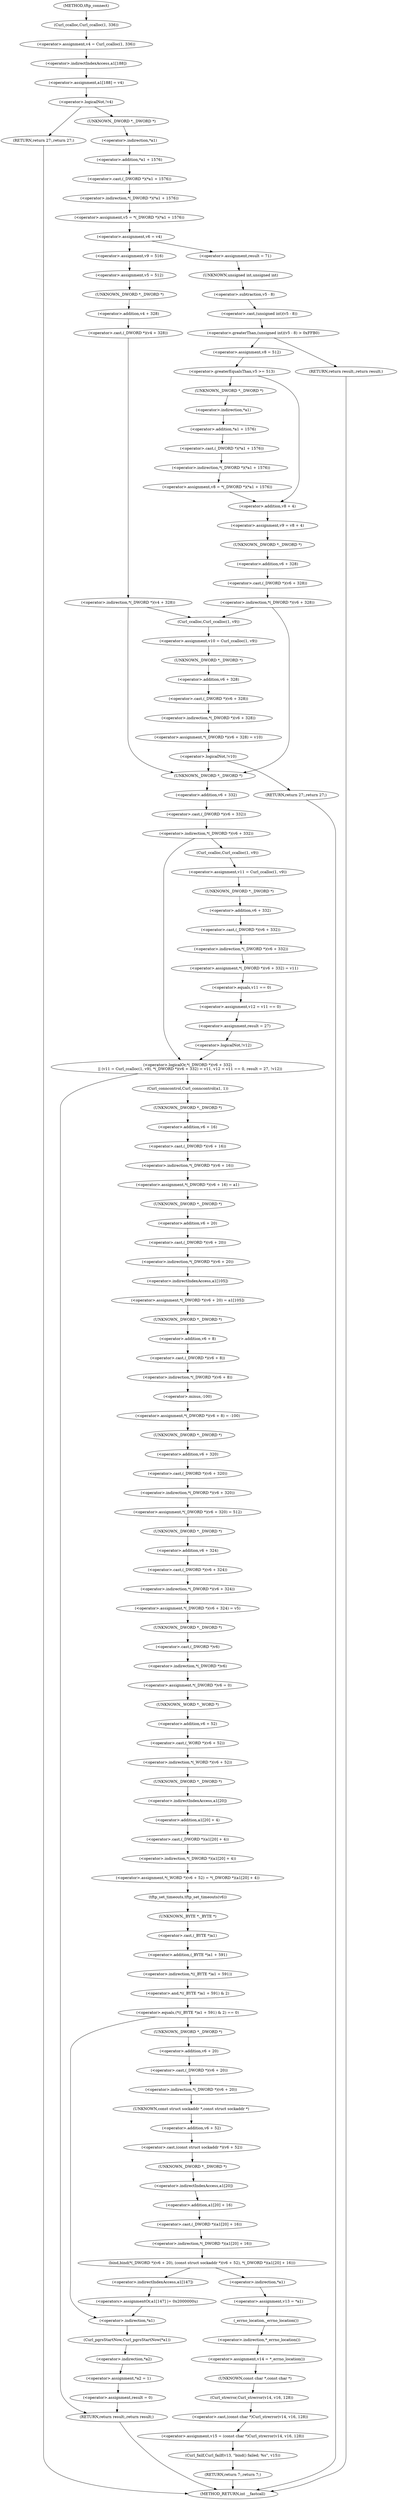 digraph tftp_connect {  
"1000131" [label = "(<operator>.assignment,v4 = Curl_ccalloc(1, 336))" ]
"1000133" [label = "(Curl_ccalloc,Curl_ccalloc(1, 336))" ]
"1000136" [label = "(<operator>.assignment,a1[188] = v4)" ]
"1000137" [label = "(<operator>.indirectIndexAccess,a1[188])" ]
"1000142" [label = "(<operator>.logicalNot,!v4)" ]
"1000144" [label = "(RETURN,return 27;,return 27;)" ]
"1000146" [label = "(<operator>.assignment,v5 = *(_DWORD *)(*a1 + 1576))" ]
"1000148" [label = "(<operator>.indirection,*(_DWORD *)(*a1 + 1576))" ]
"1000149" [label = "(<operator>.cast,(_DWORD *)(*a1 + 1576))" ]
"1000150" [label = "(UNKNOWN,_DWORD *,_DWORD *)" ]
"1000151" [label = "(<operator>.addition,*a1 + 1576)" ]
"1000152" [label = "(<operator>.indirection,*a1)" ]
"1000155" [label = "(<operator>.assignment,v6 = v4)" ]
"1000161" [label = "(<operator>.assignment,result = 71)" ]
"1000165" [label = "(<operator>.greaterThan,(unsigned int)(v5 - 8) > 0xFFB0)" ]
"1000166" [label = "(<operator>.cast,(unsigned int)(v5 - 8))" ]
"1000167" [label = "(UNKNOWN,unsigned int,unsigned int)" ]
"1000168" [label = "(<operator>.subtraction,v5 - 8)" ]
"1000172" [label = "(RETURN,return result;,return result;)" ]
"1000174" [label = "(<operator>.assignment,v8 = 512)" ]
"1000178" [label = "(<operator>.greaterEqualsThan,v5 >= 513)" ]
"1000181" [label = "(<operator>.assignment,v8 = *(_DWORD *)(*a1 + 1576))" ]
"1000183" [label = "(<operator>.indirection,*(_DWORD *)(*a1 + 1576))" ]
"1000184" [label = "(<operator>.cast,(_DWORD *)(*a1 + 1576))" ]
"1000185" [label = "(UNKNOWN,_DWORD *,_DWORD *)" ]
"1000186" [label = "(<operator>.addition,*a1 + 1576)" ]
"1000187" [label = "(<operator>.indirection,*a1)" ]
"1000190" [label = "(<operator>.assignment,v9 = v8 + 4)" ]
"1000192" [label = "(<operator>.addition,v8 + 4)" ]
"1000196" [label = "(<operator>.indirection,*(_DWORD *)(v6 + 328))" ]
"1000197" [label = "(<operator>.cast,(_DWORD *)(v6 + 328))" ]
"1000198" [label = "(UNKNOWN,_DWORD *,_DWORD *)" ]
"1000199" [label = "(<operator>.addition,v6 + 328)" ]
"1000205" [label = "(<operator>.assignment,v9 = 516)" ]
"1000208" [label = "(<operator>.assignment,v5 = 512)" ]
"1000212" [label = "(<operator>.indirection,*(_DWORD *)(v4 + 328))" ]
"1000213" [label = "(<operator>.cast,(_DWORD *)(v4 + 328))" ]
"1000214" [label = "(UNKNOWN,_DWORD *,_DWORD *)" ]
"1000215" [label = "(<operator>.addition,v4 + 328)" ]
"1000219" [label = "(<operator>.assignment,v10 = Curl_ccalloc(1, v9))" ]
"1000221" [label = "(Curl_ccalloc,Curl_ccalloc(1, v9))" ]
"1000224" [label = "(<operator>.assignment,*(_DWORD *)(v6 + 328) = v10)" ]
"1000225" [label = "(<operator>.indirection,*(_DWORD *)(v6 + 328))" ]
"1000226" [label = "(<operator>.cast,(_DWORD *)(v6 + 328))" ]
"1000227" [label = "(UNKNOWN,_DWORD *,_DWORD *)" ]
"1000228" [label = "(<operator>.addition,v6 + 328)" ]
"1000233" [label = "(<operator>.logicalNot,!v10)" ]
"1000235" [label = "(RETURN,return 27;,return 27;)" ]
"1000239" [label = "(<operator>.logicalOr,*(_DWORD *)(v6 + 332)\n    || (v11 = Curl_ccalloc(1, v9), *(_DWORD *)(v6 + 332) = v11, v12 = v11 == 0, result = 27, !v12))" ]
"1000240" [label = "(<operator>.indirection,*(_DWORD *)(v6 + 332))" ]
"1000241" [label = "(<operator>.cast,(_DWORD *)(v6 + 332))" ]
"1000242" [label = "(UNKNOWN,_DWORD *,_DWORD *)" ]
"1000243" [label = "(<operator>.addition,v6 + 332)" ]
"1000247" [label = "(<operator>.assignment,v11 = Curl_ccalloc(1, v9))" ]
"1000249" [label = "(Curl_ccalloc,Curl_ccalloc(1, v9))" ]
"1000253" [label = "(<operator>.assignment,*(_DWORD *)(v6 + 332) = v11)" ]
"1000254" [label = "(<operator>.indirection,*(_DWORD *)(v6 + 332))" ]
"1000255" [label = "(<operator>.cast,(_DWORD *)(v6 + 332))" ]
"1000256" [label = "(UNKNOWN,_DWORD *,_DWORD *)" ]
"1000257" [label = "(<operator>.addition,v6 + 332)" ]
"1000262" [label = "(<operator>.assignment,v12 = v11 == 0)" ]
"1000264" [label = "(<operator>.equals,v11 == 0)" ]
"1000268" [label = "(<operator>.assignment,result = 27)" ]
"1000271" [label = "(<operator>.logicalNot,!v12)" ]
"1000274" [label = "(Curl_conncontrol,Curl_conncontrol(a1, 1))" ]
"1000277" [label = "(<operator>.assignment,*(_DWORD *)(v6 + 16) = a1)" ]
"1000278" [label = "(<operator>.indirection,*(_DWORD *)(v6 + 16))" ]
"1000279" [label = "(<operator>.cast,(_DWORD *)(v6 + 16))" ]
"1000280" [label = "(UNKNOWN,_DWORD *,_DWORD *)" ]
"1000281" [label = "(<operator>.addition,v6 + 16)" ]
"1000285" [label = "(<operator>.assignment,*(_DWORD *)(v6 + 20) = a1[105])" ]
"1000286" [label = "(<operator>.indirection,*(_DWORD *)(v6 + 20))" ]
"1000287" [label = "(<operator>.cast,(_DWORD *)(v6 + 20))" ]
"1000288" [label = "(UNKNOWN,_DWORD *,_DWORD *)" ]
"1000289" [label = "(<operator>.addition,v6 + 20)" ]
"1000292" [label = "(<operator>.indirectIndexAccess,a1[105])" ]
"1000295" [label = "(<operator>.assignment,*(_DWORD *)(v6 + 8) = -100)" ]
"1000296" [label = "(<operator>.indirection,*(_DWORD *)(v6 + 8))" ]
"1000297" [label = "(<operator>.cast,(_DWORD *)(v6 + 8))" ]
"1000298" [label = "(UNKNOWN,_DWORD *,_DWORD *)" ]
"1000299" [label = "(<operator>.addition,v6 + 8)" ]
"1000302" [label = "(<operator>.minus,-100)" ]
"1000304" [label = "(<operator>.assignment,*(_DWORD *)(v6 + 320) = 512)" ]
"1000305" [label = "(<operator>.indirection,*(_DWORD *)(v6 + 320))" ]
"1000306" [label = "(<operator>.cast,(_DWORD *)(v6 + 320))" ]
"1000307" [label = "(UNKNOWN,_DWORD *,_DWORD *)" ]
"1000308" [label = "(<operator>.addition,v6 + 320)" ]
"1000312" [label = "(<operator>.assignment,*(_DWORD *)(v6 + 324) = v5)" ]
"1000313" [label = "(<operator>.indirection,*(_DWORD *)(v6 + 324))" ]
"1000314" [label = "(<operator>.cast,(_DWORD *)(v6 + 324))" ]
"1000315" [label = "(UNKNOWN,_DWORD *,_DWORD *)" ]
"1000316" [label = "(<operator>.addition,v6 + 324)" ]
"1000320" [label = "(<operator>.assignment,*(_DWORD *)v6 = 0)" ]
"1000321" [label = "(<operator>.indirection,*(_DWORD *)v6)" ]
"1000322" [label = "(<operator>.cast,(_DWORD *)v6)" ]
"1000323" [label = "(UNKNOWN,_DWORD *,_DWORD *)" ]
"1000326" [label = "(<operator>.assignment,*(_WORD *)(v6 + 52) = *(_DWORD *)(a1[20] + 4))" ]
"1000327" [label = "(<operator>.indirection,*(_WORD *)(v6 + 52))" ]
"1000328" [label = "(<operator>.cast,(_WORD *)(v6 + 52))" ]
"1000329" [label = "(UNKNOWN,_WORD *,_WORD *)" ]
"1000330" [label = "(<operator>.addition,v6 + 52)" ]
"1000333" [label = "(<operator>.indirection,*(_DWORD *)(a1[20] + 4))" ]
"1000334" [label = "(<operator>.cast,(_DWORD *)(a1[20] + 4))" ]
"1000335" [label = "(UNKNOWN,_DWORD *,_DWORD *)" ]
"1000336" [label = "(<operator>.addition,a1[20] + 4)" ]
"1000337" [label = "(<operator>.indirectIndexAccess,a1[20])" ]
"1000341" [label = "(tftp_set_timeouts,tftp_set_timeouts(v6))" ]
"1000344" [label = "(<operator>.equals,(*((_BYTE *)a1 + 591) & 2) == 0)" ]
"1000345" [label = "(<operator>.and,*((_BYTE *)a1 + 591) & 2)" ]
"1000346" [label = "(<operator>.indirection,*((_BYTE *)a1 + 591))" ]
"1000347" [label = "(<operator>.addition,(_BYTE *)a1 + 591)" ]
"1000348" [label = "(<operator>.cast,(_BYTE *)a1)" ]
"1000349" [label = "(UNKNOWN,_BYTE *,_BYTE *)" ]
"1000356" [label = "(bind,bind(*(_DWORD *)(v6 + 20), (const struct sockaddr *)(v6 + 52), *(_DWORD *)(a1[20] + 16)))" ]
"1000357" [label = "(<operator>.indirection,*(_DWORD *)(v6 + 20))" ]
"1000358" [label = "(<operator>.cast,(_DWORD *)(v6 + 20))" ]
"1000359" [label = "(UNKNOWN,_DWORD *,_DWORD *)" ]
"1000360" [label = "(<operator>.addition,v6 + 20)" ]
"1000363" [label = "(<operator>.cast,(const struct sockaddr *)(v6 + 52))" ]
"1000364" [label = "(UNKNOWN,const struct sockaddr *,const struct sockaddr *)" ]
"1000365" [label = "(<operator>.addition,v6 + 52)" ]
"1000368" [label = "(<operator>.indirection,*(_DWORD *)(a1[20] + 16))" ]
"1000369" [label = "(<operator>.cast,(_DWORD *)(a1[20] + 16))" ]
"1000370" [label = "(UNKNOWN,_DWORD *,_DWORD *)" ]
"1000371" [label = "(<operator>.addition,a1[20] + 16)" ]
"1000372" [label = "(<operator>.indirectIndexAccess,a1[20])" ]
"1000377" [label = "(<operator>.assignment,v13 = *a1)" ]
"1000379" [label = "(<operator>.indirection,*a1)" ]
"1000381" [label = "(<operator>.assignment,v14 = *_errno_location())" ]
"1000383" [label = "(<operator>.indirection,*_errno_location())" ]
"1000384" [label = "(_errno_location,_errno_location())" ]
"1000385" [label = "(<operator>.assignment,v15 = (const char *)Curl_strerror(v14, v16, 128))" ]
"1000387" [label = "(<operator>.cast,(const char *)Curl_strerror(v14, v16, 128))" ]
"1000388" [label = "(UNKNOWN,const char *,const char *)" ]
"1000389" [label = "(Curl_strerror,Curl_strerror(v14, v16, 128))" ]
"1000393" [label = "(Curl_failf,Curl_failf(v13, \"bind() failed; %s\", v15))" ]
"1000397" [label = "(RETURN,return 7;,return 7;)" ]
"1000399" [label = "(<operators>.assignmentOr,a1[147] |= 0x2000000u)" ]
"1000400" [label = "(<operator>.indirectIndexAccess,a1[147])" ]
"1000404" [label = "(Curl_pgrsStartNow,Curl_pgrsStartNow(*a1))" ]
"1000405" [label = "(<operator>.indirection,*a1)" ]
"1000407" [label = "(<operator>.assignment,*a2 = 1)" ]
"1000408" [label = "(<operator>.indirection,*a2)" ]
"1000411" [label = "(<operator>.assignment,result = 0)" ]
"1000414" [label = "(RETURN,return result;,return result;)" ]
"1000114" [label = "(METHOD,tftp_connect)" ]
"1000416" [label = "(METHOD_RETURN,int __fastcall)" ]
  "1000131" -> "1000137" 
  "1000133" -> "1000131" 
  "1000136" -> "1000142" 
  "1000137" -> "1000136" 
  "1000142" -> "1000144" 
  "1000142" -> "1000150" 
  "1000144" -> "1000416" 
  "1000146" -> "1000155" 
  "1000148" -> "1000146" 
  "1000149" -> "1000148" 
  "1000150" -> "1000152" 
  "1000151" -> "1000149" 
  "1000152" -> "1000151" 
  "1000155" -> "1000161" 
  "1000155" -> "1000205" 
  "1000161" -> "1000167" 
  "1000165" -> "1000172" 
  "1000165" -> "1000174" 
  "1000166" -> "1000165" 
  "1000167" -> "1000168" 
  "1000168" -> "1000166" 
  "1000172" -> "1000416" 
  "1000174" -> "1000178" 
  "1000178" -> "1000185" 
  "1000178" -> "1000192" 
  "1000181" -> "1000192" 
  "1000183" -> "1000181" 
  "1000184" -> "1000183" 
  "1000185" -> "1000187" 
  "1000186" -> "1000184" 
  "1000187" -> "1000186" 
  "1000190" -> "1000198" 
  "1000192" -> "1000190" 
  "1000196" -> "1000242" 
  "1000196" -> "1000221" 
  "1000197" -> "1000196" 
  "1000198" -> "1000199" 
  "1000199" -> "1000197" 
  "1000205" -> "1000208" 
  "1000208" -> "1000214" 
  "1000212" -> "1000242" 
  "1000212" -> "1000221" 
  "1000213" -> "1000212" 
  "1000214" -> "1000215" 
  "1000215" -> "1000213" 
  "1000219" -> "1000227" 
  "1000221" -> "1000219" 
  "1000224" -> "1000233" 
  "1000225" -> "1000224" 
  "1000226" -> "1000225" 
  "1000227" -> "1000228" 
  "1000228" -> "1000226" 
  "1000233" -> "1000235" 
  "1000233" -> "1000242" 
  "1000235" -> "1000416" 
  "1000239" -> "1000274" 
  "1000239" -> "1000414" 
  "1000240" -> "1000239" 
  "1000240" -> "1000249" 
  "1000241" -> "1000240" 
  "1000242" -> "1000243" 
  "1000243" -> "1000241" 
  "1000247" -> "1000256" 
  "1000249" -> "1000247" 
  "1000253" -> "1000264" 
  "1000254" -> "1000253" 
  "1000255" -> "1000254" 
  "1000256" -> "1000257" 
  "1000257" -> "1000255" 
  "1000262" -> "1000268" 
  "1000264" -> "1000262" 
  "1000268" -> "1000271" 
  "1000271" -> "1000239" 
  "1000274" -> "1000280" 
  "1000277" -> "1000288" 
  "1000278" -> "1000277" 
  "1000279" -> "1000278" 
  "1000280" -> "1000281" 
  "1000281" -> "1000279" 
  "1000285" -> "1000298" 
  "1000286" -> "1000292" 
  "1000287" -> "1000286" 
  "1000288" -> "1000289" 
  "1000289" -> "1000287" 
  "1000292" -> "1000285" 
  "1000295" -> "1000307" 
  "1000296" -> "1000302" 
  "1000297" -> "1000296" 
  "1000298" -> "1000299" 
  "1000299" -> "1000297" 
  "1000302" -> "1000295" 
  "1000304" -> "1000315" 
  "1000305" -> "1000304" 
  "1000306" -> "1000305" 
  "1000307" -> "1000308" 
  "1000308" -> "1000306" 
  "1000312" -> "1000323" 
  "1000313" -> "1000312" 
  "1000314" -> "1000313" 
  "1000315" -> "1000316" 
  "1000316" -> "1000314" 
  "1000320" -> "1000329" 
  "1000321" -> "1000320" 
  "1000322" -> "1000321" 
  "1000323" -> "1000322" 
  "1000326" -> "1000341" 
  "1000327" -> "1000335" 
  "1000328" -> "1000327" 
  "1000329" -> "1000330" 
  "1000330" -> "1000328" 
  "1000333" -> "1000326" 
  "1000334" -> "1000333" 
  "1000335" -> "1000337" 
  "1000336" -> "1000334" 
  "1000337" -> "1000336" 
  "1000341" -> "1000349" 
  "1000344" -> "1000359" 
  "1000344" -> "1000405" 
  "1000345" -> "1000344" 
  "1000346" -> "1000345" 
  "1000347" -> "1000346" 
  "1000348" -> "1000347" 
  "1000349" -> "1000348" 
  "1000356" -> "1000379" 
  "1000356" -> "1000400" 
  "1000357" -> "1000364" 
  "1000358" -> "1000357" 
  "1000359" -> "1000360" 
  "1000360" -> "1000358" 
  "1000363" -> "1000370" 
  "1000364" -> "1000365" 
  "1000365" -> "1000363" 
  "1000368" -> "1000356" 
  "1000369" -> "1000368" 
  "1000370" -> "1000372" 
  "1000371" -> "1000369" 
  "1000372" -> "1000371" 
  "1000377" -> "1000384" 
  "1000379" -> "1000377" 
  "1000381" -> "1000388" 
  "1000383" -> "1000381" 
  "1000384" -> "1000383" 
  "1000385" -> "1000393" 
  "1000387" -> "1000385" 
  "1000388" -> "1000389" 
  "1000389" -> "1000387" 
  "1000393" -> "1000397" 
  "1000397" -> "1000416" 
  "1000399" -> "1000405" 
  "1000400" -> "1000399" 
  "1000404" -> "1000408" 
  "1000405" -> "1000404" 
  "1000407" -> "1000411" 
  "1000408" -> "1000407" 
  "1000411" -> "1000414" 
  "1000414" -> "1000416" 
  "1000114" -> "1000133" 
}
